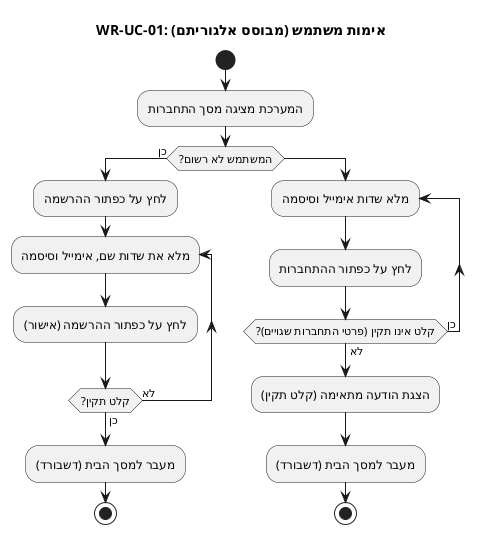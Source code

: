 @startuml
!pragma useVerticalIf on

title WR-UC-01: אימות משתמש (מבוסס אלגוריתם)

start
:המערכת מציגה מסך התחברות;

if (המשתמש לא רשום?) is (כן) then
    :לחץ על כפתור ההרשמה;

repeat :מלא את שדות שם, אימייל וסיסמה;
    :לחץ על כפתור ההרשמה (אישור);
repeat while (קלט תקין?) is (לא) not (כן)
    :מעבר למסך הבית (דשבורד);
    stop
       
else
    repeat :מלא שדות אימייל וסיסמה;
        :לחץ על כפתור ההתחברות;
    repeat while (קלט אינו תקין (פרטי התחברות שגויים)?) is (כן) not (לא)
    :הצגת הודעה מתאימה (קלט תקין);
    :מעבר למסך הבית (דשבורד);
    stop
endif


@enduml
